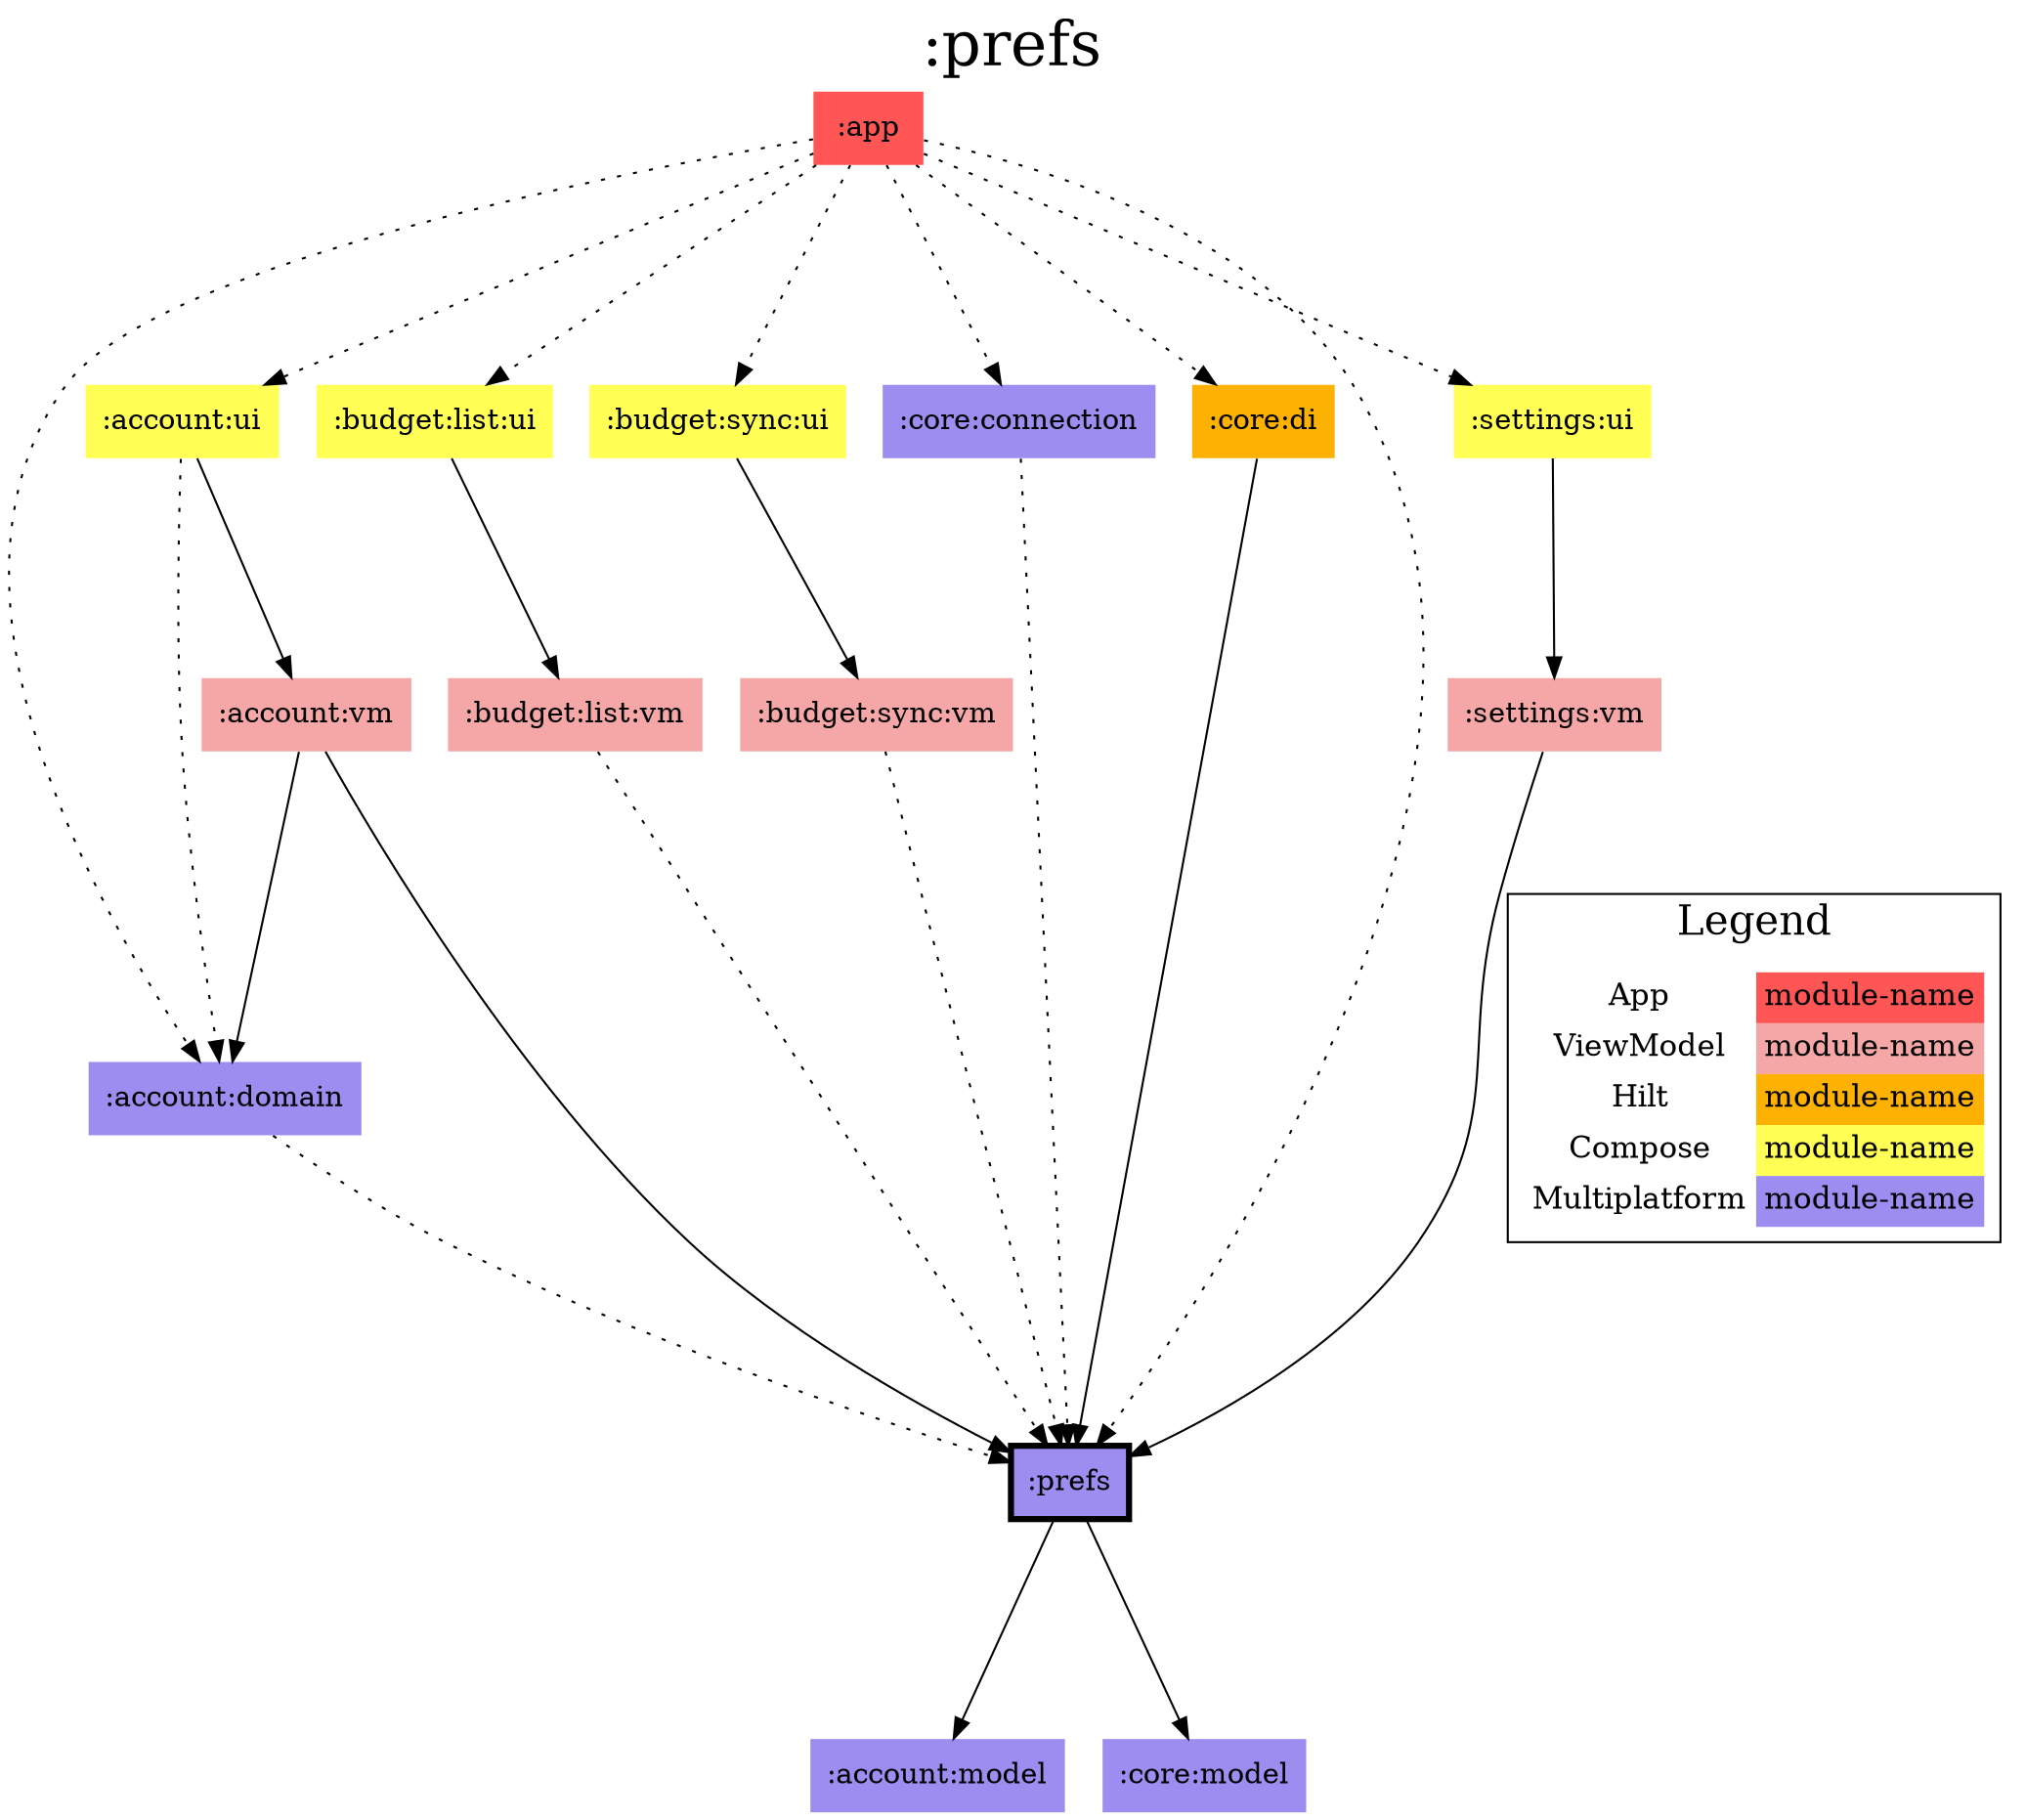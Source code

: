 digraph {
edge ["dir"="forward"]
graph ["dpi"="100","label"=":prefs","labelloc"="t","fontsize"="30","ranksep"="1.5","rankdir"="TB"]
node ["style"="filled"]
":account:domain" ["fillcolor"="#9D8DF1","shape"="none"]
":account:model" ["fillcolor"="#9D8DF1","shape"="none"]
":account:ui" ["fillcolor"="#FFFF55","shape"="none"]
":account:vm" ["fillcolor"="#F5A6A6","shape"="none"]
":app" ["fillcolor"="#FF5555","shape"="none"]
":budget:list:ui" ["fillcolor"="#FFFF55","shape"="none"]
":budget:list:vm" ["fillcolor"="#F5A6A6","shape"="none"]
":budget:sync:ui" ["fillcolor"="#FFFF55","shape"="none"]
":budget:sync:vm" ["fillcolor"="#F5A6A6","shape"="none"]
":core:connection" ["fillcolor"="#9D8DF1","shape"="none"]
":core:di" ["fillcolor"="#FCB103","shape"="none"]
":core:model" ["fillcolor"="#9D8DF1","shape"="none"]
":prefs" ["fillcolor"="#9D8DF1","color"="black","penwidth"="3","shape"="box"]
":settings:ui" ["fillcolor"="#FFFF55","shape"="none"]
":settings:vm" ["fillcolor"="#F5A6A6","shape"="none"]
{
edge ["dir"="none"]
graph ["rank"="same"]
":prefs"
}
":account:domain" -> ":prefs" ["style"="dotted"]
":account:ui" -> ":account:domain" ["style"="dotted"]
":account:ui" -> ":account:vm"
":account:vm" -> ":account:domain"
":account:vm" -> ":prefs"
":app" -> ":account:domain" ["style"="dotted"]
":app" -> ":account:ui" ["style"="dotted"]
":app" -> ":budget:list:ui" ["style"="dotted"]
":app" -> ":budget:sync:ui" ["style"="dotted"]
":app" -> ":core:connection" ["style"="dotted"]
":app" -> ":core:di" ["style"="dotted"]
":app" -> ":prefs" ["style"="dotted"]
":app" -> ":settings:ui" ["style"="dotted"]
":budget:list:ui" -> ":budget:list:vm"
":budget:list:vm" -> ":prefs" ["style"="dotted"]
":budget:sync:ui" -> ":budget:sync:vm"
":budget:sync:vm" -> ":prefs" ["style"="dotted"]
":core:connection" -> ":prefs" ["style"="dotted"]
":core:di" -> ":prefs"
":prefs" -> ":account:model"
":prefs" -> ":core:model"
":settings:ui" -> ":settings:vm"
":settings:vm" -> ":prefs"
subgraph "cluster_legend" {
edge ["dir"="none"]
graph ["label"="Legend","fontsize"="20"]
"Legend" ["style"="filled","fillcolor"="#FFFFFF","shape"="none","margin"="0","fontsize"="15","label"=<
<TABLE BORDER="0" CELLBORDER="0" CELLSPACING="0" CELLPADDING="4">
<TR><TD>App</TD><TD BGCOLOR="#FF5555">module-name</TD></TR>
<TR><TD>ViewModel</TD><TD BGCOLOR="#F5A6A6">module-name</TD></TR>
<TR><TD>Hilt</TD><TD BGCOLOR="#FCB103">module-name</TD></TR>
<TR><TD>Compose</TD><TD BGCOLOR="#FFFF55">module-name</TD></TR>
<TR><TD>Multiplatform</TD><TD BGCOLOR="#9D8DF1">module-name</TD></TR>
</TABLE>
>]
} -> ":prefs" ["style"="invis"]
}
